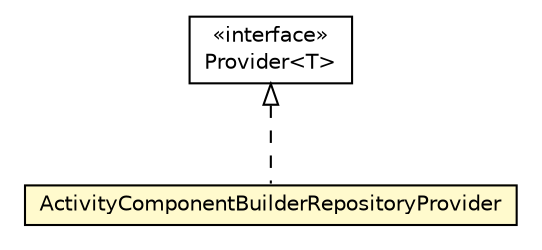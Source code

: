 #!/usr/local/bin/dot
#
# Class diagram 
# Generated by UMLGraph version 5.1 (http://www.umlgraph.org/)
#

digraph G {
	edge [fontname="Helvetica",fontsize=10,labelfontname="Helvetica",labelfontsize=10];
	node [fontname="Helvetica",fontsize=10,shape=plaintext];
	nodesep=0.25;
	ranksep=0.5;
	// org.androidtransfuse.analysis.ActivityComponentBuilderRepositoryProvider
	c22271 [label=<<table title="org.androidtransfuse.analysis.ActivityComponentBuilderRepositoryProvider" border="0" cellborder="1" cellspacing="0" cellpadding="2" port="p" bgcolor="lemonChiffon" href="./ActivityComponentBuilderRepositoryProvider.html">
		<tr><td><table border="0" cellspacing="0" cellpadding="1">
<tr><td align="center" balign="center"> ActivityComponentBuilderRepositoryProvider </td></tr>
		</table></td></tr>
		</table>>, fontname="Helvetica", fontcolor="black", fontsize=10.0];
	//org.androidtransfuse.analysis.ActivityComponentBuilderRepositoryProvider implements javax.inject.Provider<T>
	c22466:p -> c22271:p [dir=back,arrowtail=empty,style=dashed];
	// javax.inject.Provider<T>
	c22466 [label=<<table title="javax.inject.Provider" border="0" cellborder="1" cellspacing="0" cellpadding="2" port="p" href="http://java.sun.com/j2se/1.4.2/docs/api/javax/inject/Provider.html">
		<tr><td><table border="0" cellspacing="0" cellpadding="1">
<tr><td align="center" balign="center"> &#171;interface&#187; </td></tr>
<tr><td align="center" balign="center"> Provider&lt;T&gt; </td></tr>
		</table></td></tr>
		</table>>, fontname="Helvetica", fontcolor="black", fontsize=10.0];
}

